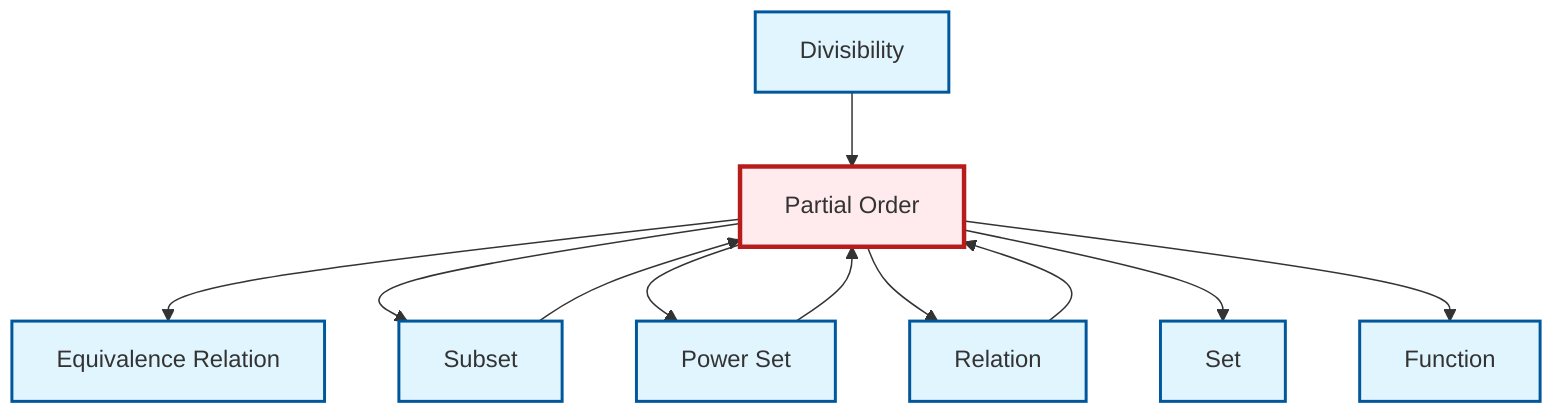 graph TD
    classDef definition fill:#e1f5fe,stroke:#01579b,stroke-width:2px
    classDef theorem fill:#f3e5f5,stroke:#4a148c,stroke-width:2px
    classDef axiom fill:#fff3e0,stroke:#e65100,stroke-width:2px
    classDef example fill:#e8f5e9,stroke:#1b5e20,stroke-width:2px
    classDef current fill:#ffebee,stroke:#b71c1c,stroke-width:3px
    def-partial-order["Partial Order"]:::definition
    def-set["Set"]:::definition
    def-equivalence-relation["Equivalence Relation"]:::definition
    def-function["Function"]:::definition
    def-divisibility["Divisibility"]:::definition
    def-subset["Subset"]:::definition
    def-power-set["Power Set"]:::definition
    def-relation["Relation"]:::definition
    def-partial-order --> def-equivalence-relation
    def-partial-order --> def-subset
    def-divisibility --> def-partial-order
    def-subset --> def-partial-order
    def-partial-order --> def-power-set
    def-partial-order --> def-relation
    def-partial-order --> def-set
    def-partial-order --> def-function
    def-power-set --> def-partial-order
    def-relation --> def-partial-order
    class def-partial-order current